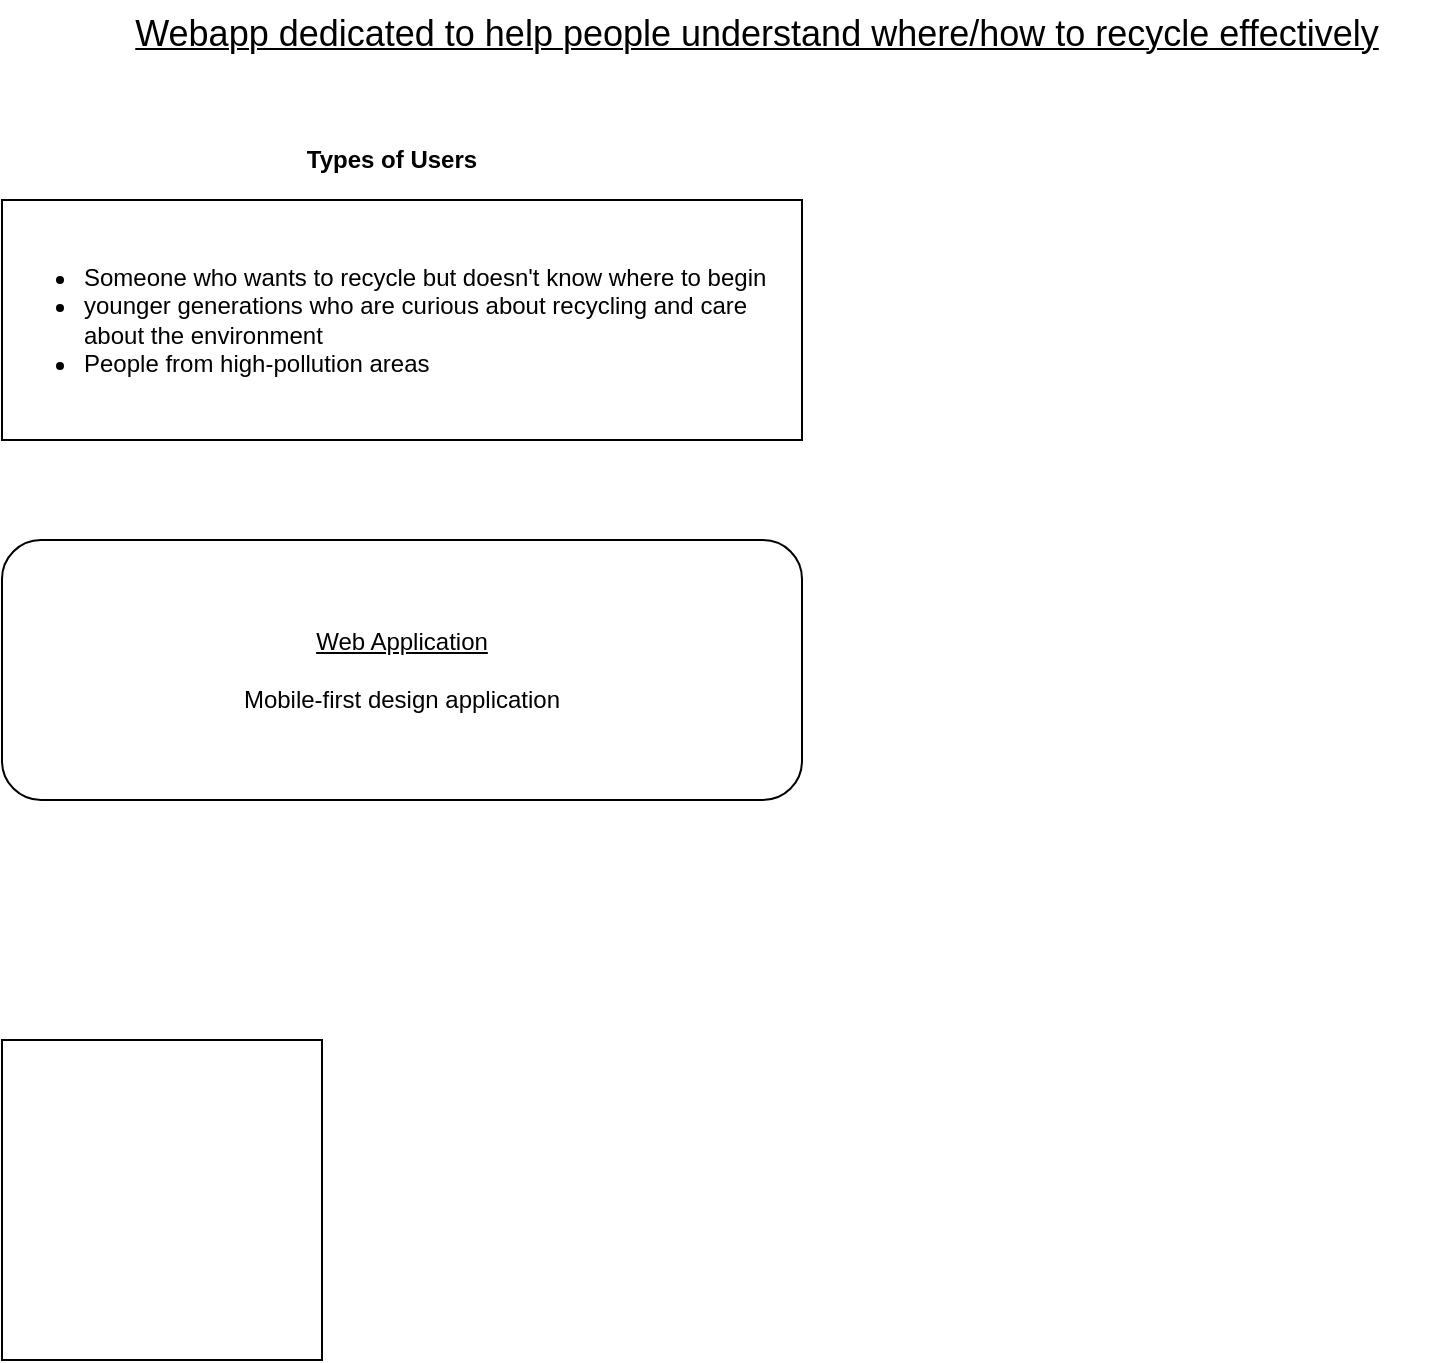 <mxfile version="14.2.9" type="github"><diagram id="uyvrQPNpifk5MkaZK79f" name="Page-1"><mxGraphModel dx="946" dy="1714" grid="1" gridSize="10" guides="1" tooltips="1" connect="1" arrows="1" fold="1" page="1" pageScale="1" pageWidth="850" pageHeight="1100" math="0" shadow="0"><root><mxCell id="0"/><mxCell id="1" parent="0"/><mxCell id="EMdxRl3bFI11eQ8wDgJl-2" value="" style="whiteSpace=wrap;html=1;aspect=fixed;" vertex="1" parent="1"><mxGeometry x="40" y="370" width="160" height="160" as="geometry"/></mxCell><mxCell id="EMdxRl3bFI11eQ8wDgJl-4" value="&lt;b style=&quot;font-weight: normal&quot; id=&quot;docs-internal-guid-ae4b0f76-7fff-4c06-2904-87e956100027&quot;&gt;&lt;span style=&quot;font-family: arial; color: rgb(0, 0, 0); background-color: transparent; font-weight: 400; font-style: normal; font-variant: normal; vertical-align: baseline;&quot;&gt;&lt;font style=&quot;font-size: 18px&quot;&gt;Webapp dedicated to help people understand where/how to recycle effectively&lt;/font&gt;&lt;/span&gt;&lt;/b&gt;" style="text;whiteSpace=wrap;html=1;align=center;fontStyle=4" vertex="1" parent="1"><mxGeometry x="80" y="-150" width="675" height="40" as="geometry"/></mxCell><mxCell id="EMdxRl3bFI11eQ8wDgJl-8" value="&lt;ul style=&quot;text-align: left&quot;&gt;&lt;li&gt;Someone who wants to recycle but doesn't know where to begin&lt;/li&gt;&lt;li&gt;younger generations who are curious about recycling and care about the environment&lt;/li&gt;&lt;li&gt;People from high-pollution areas&lt;/li&gt;&lt;/ul&gt;" style="rounded=0;whiteSpace=wrap;html=1;" vertex="1" parent="1"><mxGeometry x="40" y="-50" width="400" height="120" as="geometry"/></mxCell><mxCell id="EMdxRl3bFI11eQ8wDgJl-10" value="Types of Users" style="text;html=1;strokeColor=none;fillColor=none;align=center;verticalAlign=middle;whiteSpace=wrap;rounded=0;fontStyle=1" vertex="1" parent="1"><mxGeometry x="140" y="-80" width="190" height="20" as="geometry"/></mxCell><mxCell id="EMdxRl3bFI11eQ8wDgJl-11" value="&lt;u&gt;Web Application&lt;/u&gt;&lt;br&gt;&lt;br&gt;Mobile-first design application" style="rounded=1;whiteSpace=wrap;html=1;" vertex="1" parent="1"><mxGeometry x="40" y="120" width="400" height="130" as="geometry"/></mxCell></root></mxGraphModel></diagram></mxfile>